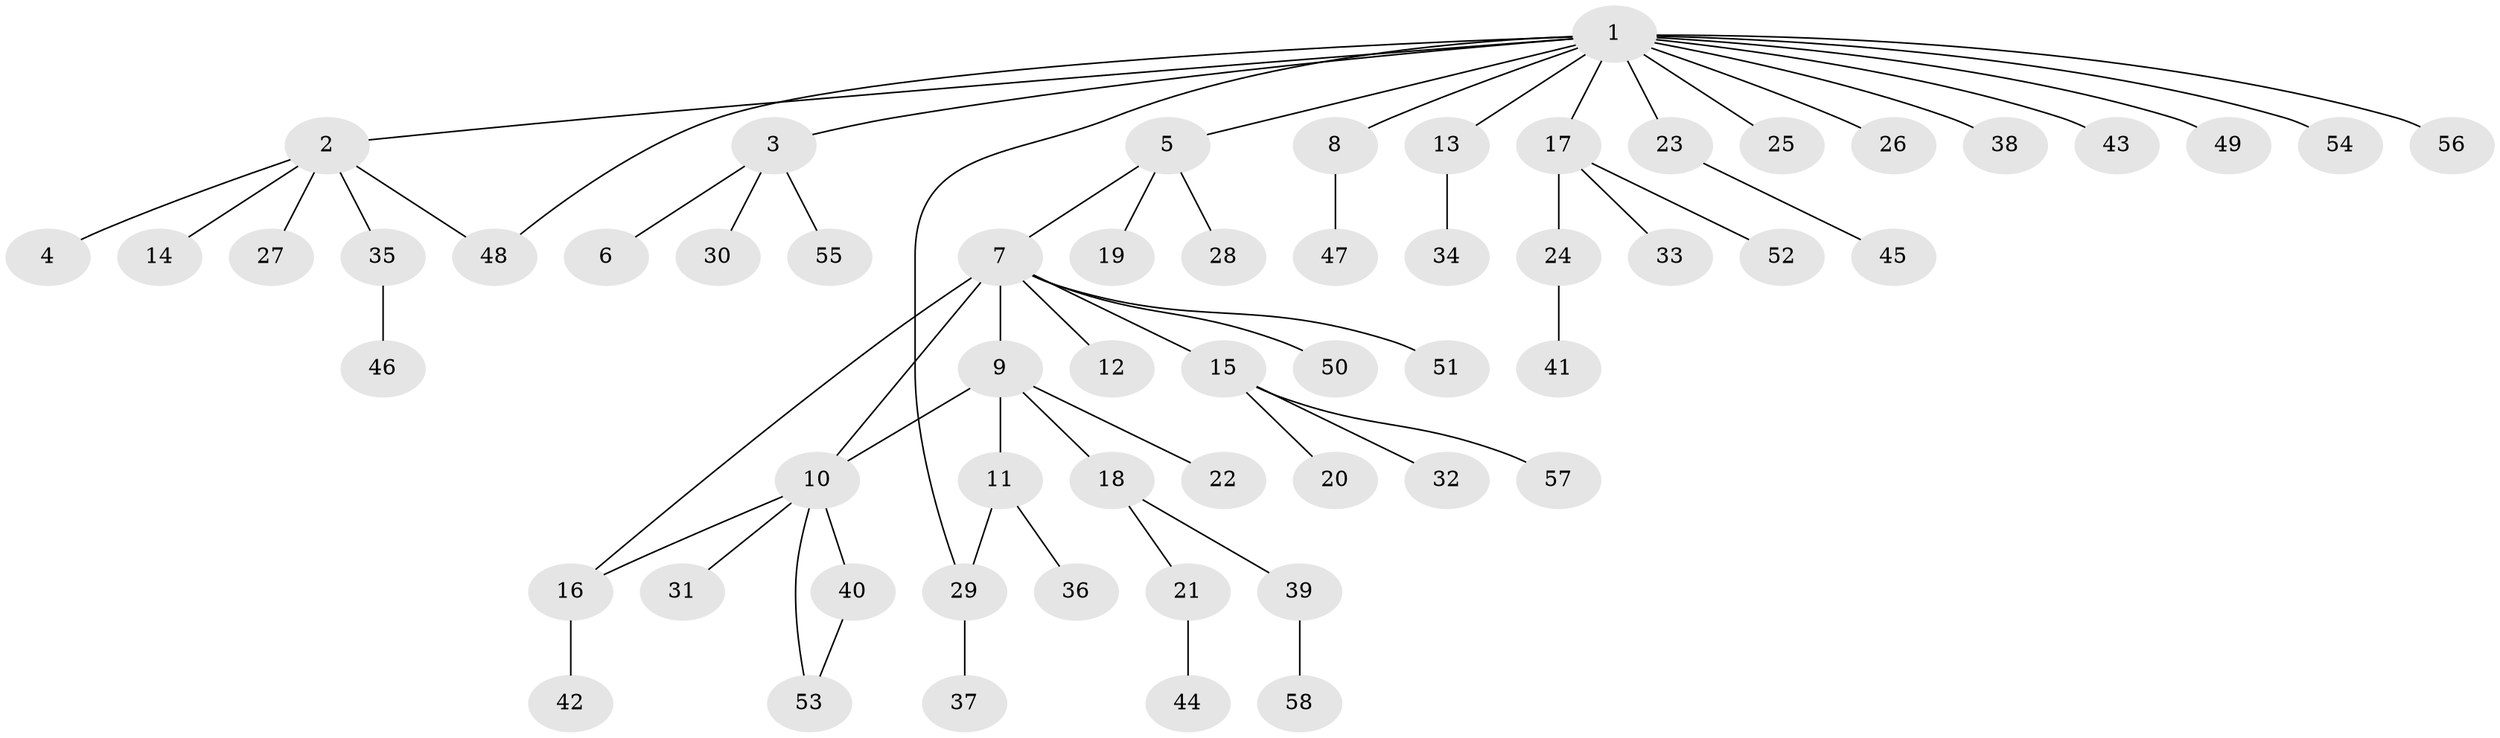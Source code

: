 // Generated by graph-tools (version 1.1) at 2025/48/03/09/25 04:48:23]
// undirected, 58 vertices, 62 edges
graph export_dot {
graph [start="1"]
  node [color=gray90,style=filled];
  1;
  2;
  3;
  4;
  5;
  6;
  7;
  8;
  9;
  10;
  11;
  12;
  13;
  14;
  15;
  16;
  17;
  18;
  19;
  20;
  21;
  22;
  23;
  24;
  25;
  26;
  27;
  28;
  29;
  30;
  31;
  32;
  33;
  34;
  35;
  36;
  37;
  38;
  39;
  40;
  41;
  42;
  43;
  44;
  45;
  46;
  47;
  48;
  49;
  50;
  51;
  52;
  53;
  54;
  55;
  56;
  57;
  58;
  1 -- 2;
  1 -- 3;
  1 -- 5;
  1 -- 8;
  1 -- 13;
  1 -- 17;
  1 -- 23;
  1 -- 25;
  1 -- 26;
  1 -- 29;
  1 -- 38;
  1 -- 43;
  1 -- 48;
  1 -- 49;
  1 -- 54;
  1 -- 56;
  2 -- 4;
  2 -- 14;
  2 -- 27;
  2 -- 35;
  2 -- 48;
  3 -- 6;
  3 -- 30;
  3 -- 55;
  5 -- 7;
  5 -- 19;
  5 -- 28;
  7 -- 9;
  7 -- 10;
  7 -- 12;
  7 -- 15;
  7 -- 16;
  7 -- 50;
  7 -- 51;
  8 -- 47;
  9 -- 10;
  9 -- 11;
  9 -- 18;
  9 -- 22;
  10 -- 16;
  10 -- 31;
  10 -- 40;
  10 -- 53;
  11 -- 29;
  11 -- 36;
  13 -- 34;
  15 -- 20;
  15 -- 32;
  15 -- 57;
  16 -- 42;
  17 -- 24;
  17 -- 33;
  17 -- 52;
  18 -- 21;
  18 -- 39;
  21 -- 44;
  23 -- 45;
  24 -- 41;
  29 -- 37;
  35 -- 46;
  39 -- 58;
  40 -- 53;
}
